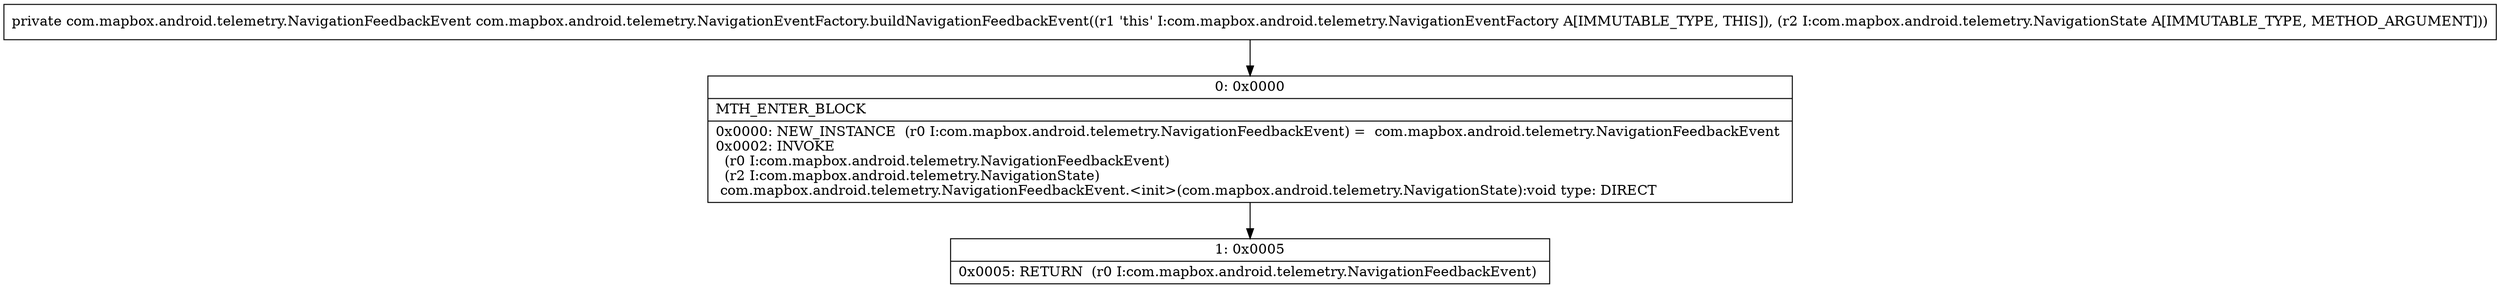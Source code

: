 digraph "CFG forcom.mapbox.android.telemetry.NavigationEventFactory.buildNavigationFeedbackEvent(Lcom\/mapbox\/android\/telemetry\/NavigationState;)Lcom\/mapbox\/android\/telemetry\/NavigationFeedbackEvent;" {
Node_0 [shape=record,label="{0\:\ 0x0000|MTH_ENTER_BLOCK\l|0x0000: NEW_INSTANCE  (r0 I:com.mapbox.android.telemetry.NavigationFeedbackEvent) =  com.mapbox.android.telemetry.NavigationFeedbackEvent \l0x0002: INVOKE  \l  (r0 I:com.mapbox.android.telemetry.NavigationFeedbackEvent)\l  (r2 I:com.mapbox.android.telemetry.NavigationState)\l com.mapbox.android.telemetry.NavigationFeedbackEvent.\<init\>(com.mapbox.android.telemetry.NavigationState):void type: DIRECT \l}"];
Node_1 [shape=record,label="{1\:\ 0x0005|0x0005: RETURN  (r0 I:com.mapbox.android.telemetry.NavigationFeedbackEvent) \l}"];
MethodNode[shape=record,label="{private com.mapbox.android.telemetry.NavigationFeedbackEvent com.mapbox.android.telemetry.NavigationEventFactory.buildNavigationFeedbackEvent((r1 'this' I:com.mapbox.android.telemetry.NavigationEventFactory A[IMMUTABLE_TYPE, THIS]), (r2 I:com.mapbox.android.telemetry.NavigationState A[IMMUTABLE_TYPE, METHOD_ARGUMENT])) }"];
MethodNode -> Node_0;
Node_0 -> Node_1;
}

